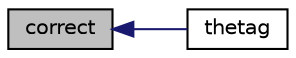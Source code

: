 digraph "correct"
{
  bgcolor="transparent";
  edge [fontname="Helvetica",fontsize="10",labelfontname="Helvetica",labelfontsize="10"];
  node [fontname="Helvetica",fontsize="10",shape=record];
  rankdir="LR";
  Node70 [label="correct",height=0.2,width=0.4,color="black", fillcolor="grey75", style="filled", fontcolor="black"];
  Node70 -> Node71 [dir="back",color="midnightblue",fontsize="10",style="solid",fontname="Helvetica"];
  Node71 [label="thetag",height=0.2,width=0.4,color="black",URL="$a24637.html#a2f4e80cdaebb5b5df8c5b12848b162f9",tooltip="Return the geometric angle of attack [rad]. "];
}
